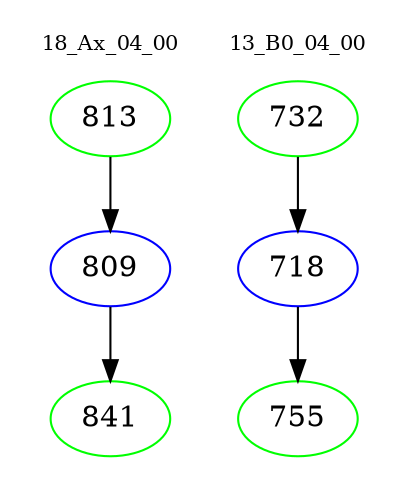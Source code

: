 digraph{
subgraph cluster_0 {
color = white
label = "18_Ax_04_00";
fontsize=10;
T0_813 [label="813", color="green"]
T0_813 -> T0_809 [color="black"]
T0_809 [label="809", color="blue"]
T0_809 -> T0_841 [color="black"]
T0_841 [label="841", color="green"]
}
subgraph cluster_1 {
color = white
label = "13_B0_04_00";
fontsize=10;
T1_732 [label="732", color="green"]
T1_732 -> T1_718 [color="black"]
T1_718 [label="718", color="blue"]
T1_718 -> T1_755 [color="black"]
T1_755 [label="755", color="green"]
}
}
